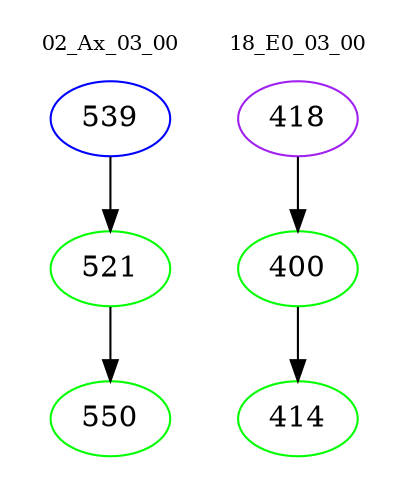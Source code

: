 digraph{
subgraph cluster_0 {
color = white
label = "02_Ax_03_00";
fontsize=10;
T0_539 [label="539", color="blue"]
T0_539 -> T0_521 [color="black"]
T0_521 [label="521", color="green"]
T0_521 -> T0_550 [color="black"]
T0_550 [label="550", color="green"]
}
subgraph cluster_1 {
color = white
label = "18_E0_03_00";
fontsize=10;
T1_418 [label="418", color="purple"]
T1_418 -> T1_400 [color="black"]
T1_400 [label="400", color="green"]
T1_400 -> T1_414 [color="black"]
T1_414 [label="414", color="green"]
}
}
